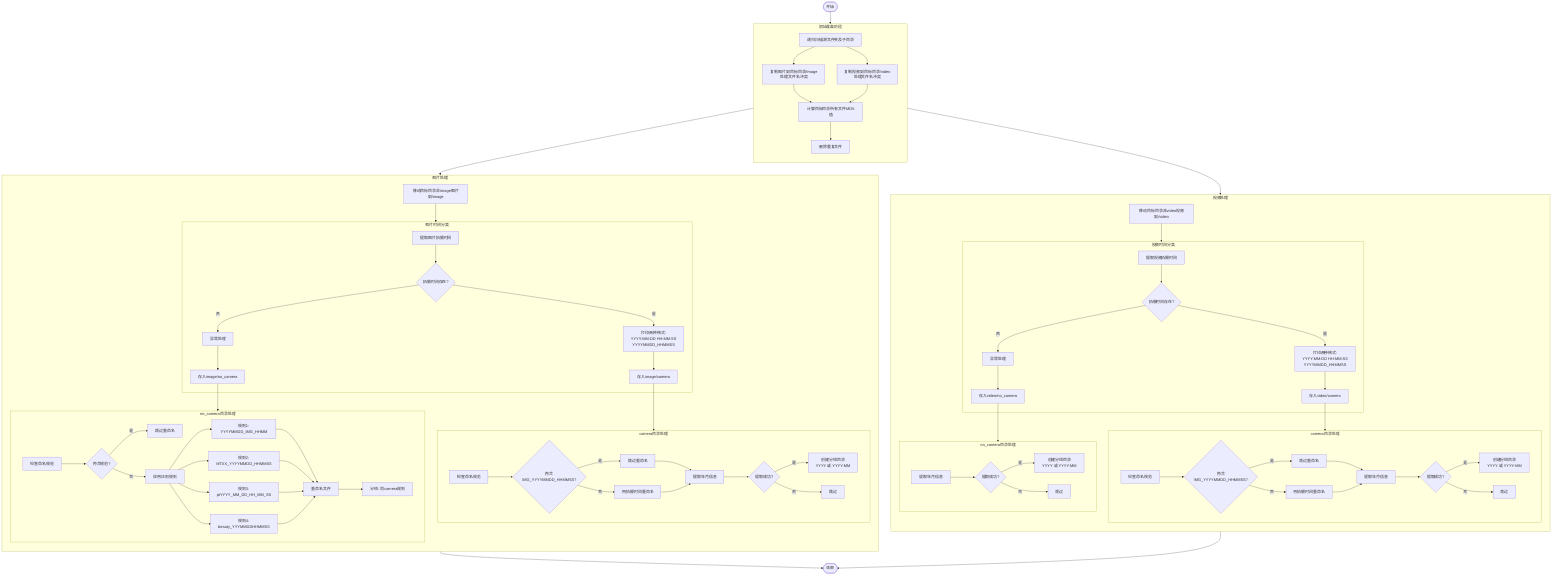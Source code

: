flowchart TD
    A([开始]) --> B[初始准备阶段]
    
    subgraph B[初始准备阶段]
        direction TB
        B1[递归扫描源文件夹及子目录] --> B2[复制图片到目标目录/image\n处理文件名冲突]
        B1 --> B3[复制视频到目标目录/video\n处理文件名冲突]
        B2 & B3 --> B4[计算目标目录所有文件MD5值]
        B4 --> B5[删除重复文件]
    end
    
    B --> C[图片处理]
    
    subgraph C[图片处理]
        direction TB
        C1[移动目标目录非image图片到/image] --> C2[图片时间分类]
        
        subgraph C2[图片时间分类]
            direction TB
            C2a[提取图片拍摄时间] --> C2b{拍摄时间存在?}
            C2b -->|是| C2c[打印两种格式:\nYYYY:MM:DD HH:MM:SS\nYYYYMMDD_HHMMSS]
            C2b -->|否| C2d[异常处理]
            C2c --> C2e[存入image/camera]
            C2d --> C2f[存入image/no_camera]
        end
        
        C2e --> C3[camera目录处理]
        C2f --> C4[no_camera目录处理]
        
        subgraph C3[camera目录处理]
            direction LR
            C3a[检查命名规范] --> C3b{符合\nIMG_YYYYMMDD_HHMMSS?}
            C3b -->|是| C3c[跳过重命名]
            C3b -->|否| C3d[用拍摄时间重命名]
            C3c & C3d --> C3e[提取年月信息]
            C3e --> C3f{提取成功?}
            C3f -->|是| C3g[创建分组目录\nYYYY 或 YYYY-MM]
            C3f -->|否| C3h[跳过]
        end
        
        subgraph C4[no_camera目录处理]
            direction LR
            C4a[检查命名规范] --> C4b{符合规范?}
            C4b -->|是| C4c[跳过重命名]
            C4b -->|否| C4d[应用正则规则]
            C4d --> C4e1[规则1: YYYYMMDD_IMG_HHMM]
            C4d --> C4e2[规则2: MTXX_YYYYMMDD_HHMMSS]
            C4d --> C4e3[规则3: ptYYYY_MM_DD_HH_MM_SS]
            C4d --> C4e4[规则4: beauty_YYYMMDDHHMMSS]
            C4e1 & C4e2 & C4e3 & C4e4 --> C4f[重命名文件]
            C4f --> C4g[分组: 同camera规则]
        end
    end
    
    B --> D[视频处理]
    
    subgraph D[视频处理]
        direction TB
        D1[移动目标目录非video视频到/video] --> D2[视频时间分类]
        
        subgraph D2[视频时间分类]
            direction TB
            D2a[提取视频拍摄时间] --> D2b{拍摄时间存在?}
            D2b -->|是| D2c[打印两种格式:\nYYYY:MM:DD HH:MM:SS\nYYYYMMDD_HHMMSS]
            D2b -->|否| D2d[异常处理]
            D2c --> D2e[存入video/camera]
            D2d --> D2f[存入video/no_camera]
        end
        
        D2e --> D3[camera目录处理]
        D2f --> D4[no_camera目录处理]
        
        subgraph D3[camera目录处理]
            direction LR
            D3a[检查命名规范] --> D3b{符合\nIMG_YYYYMMDD_HHMMSS?}
            D3b -->|是| D3c[跳过重命名]
            D3b -->|否| D3d[用拍摄时间重命名]
            D3c & D3d --> D3e[提取年月信息]
            D3e --> D3f{提取成功?}
            D3f -->|是| D3g[创建分组目录\nYYYY 或 YYYY-MM]
            D3f -->|否| D3h[跳过]
        end
        
        subgraph D4[no_camera目录处理]
            direction LR
            D4a[提取年月信息] --> D4b{提取成功?}
            D4b -->|是| D4c[创建分组目录\nYYYY 或 YYYY-MM]
            D4b -->|否| D4d[跳过]
        end
    end
    
    C & D --> Z([结束])